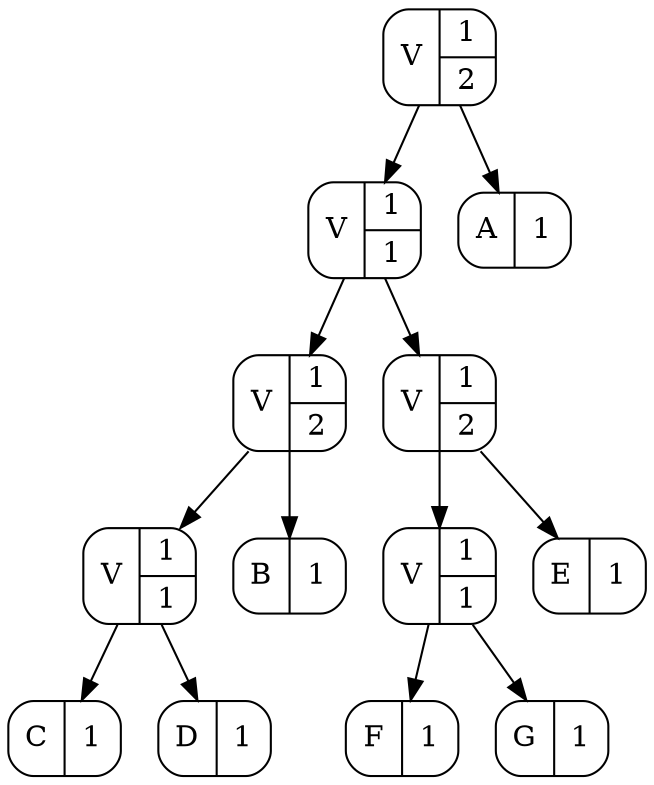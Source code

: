 digraph vstruct {
node [shape=Mrecord];
"[]" [label="V | { 1 | 2 }"];
"[1]" [label="V | { 1 | 1 }"];
"[1,1]" [label="V | { 1 | 2 }"];
"[1,1,1]" [label="V | { 1 | 1 }"];
"[1,1,1,1]" [label="C | 1"];
"[1,1,1]" -> "[1,1,1,1]";
"[1,1,1,2]" [label="D | 1"];
"[1,1,1]" -> "[1,1,1,2]";
"[1,1]" -> "[1,1,1]";
"[1,1,2]" [label="B | 1"];
"[1,1]" -> "[1,1,2]";
"[1]" -> "[1,1]";
"[1,2]" [label="V | { 1 | 2 }"];
"[1,2,1]" [label="V | { 1 | 1 }"];
"[1,2,1,1]" [label="F | 1"];
"[1,2,1]" -> "[1,2,1,1]";
"[1,2,1,2]" [label="G | 1"];
"[1,2,1]" -> "[1,2,1,2]";
"[1,2]" -> "[1,2,1]";
"[1,2,2]" [label="E | 1"];
"[1,2]" -> "[1,2,2]";
"[1]" -> "[1,2]";
"[]" -> "[1]";
"[2]" [label="A | 1"];
"[]" -> "[2]";
}

